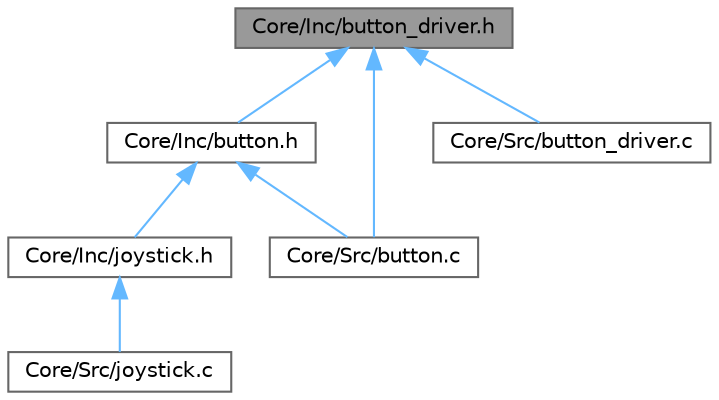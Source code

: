 digraph "Core/Inc/button_driver.h"
{
 // LATEX_PDF_SIZE
  bgcolor="transparent";
  edge [fontname=Helvetica,fontsize=10,labelfontname=Helvetica,labelfontsize=10];
  node [fontname=Helvetica,fontsize=10,shape=box,height=0.2,width=0.4];
  Node1 [id="Node000001",label="Core/Inc/button_driver.h",height=0.2,width=0.4,color="gray40", fillcolor="grey60", style="filled", fontcolor="black",tooltip="Driver for a push button. @hardware NucleoF446RE, mbed-016.1-application-shield."];
  Node1 -> Node2 [id="edge1_Node000001_Node000002",dir="back",color="steelblue1",style="solid",tooltip=" "];
  Node2 [id="Node000002",label="Core/Inc/button.h",height=0.2,width=0.4,color="grey40", fillcolor="white", style="filled",URL="$button_8h.html",tooltip="Driver for a push button. @hardware NucleoF446RE, mbed-016.1-application-shield."];
  Node2 -> Node3 [id="edge2_Node000002_Node000003",dir="back",color="steelblue1",style="solid",tooltip=" "];
  Node3 [id="Node000003",label="Core/Inc/joystick.h",height=0.2,width=0.4,color="grey40", fillcolor="white", style="filled",URL="$joystick_8h.html",tooltip="Driver for the joystick on a mbed-016.1-application-shield. @hardware NucleoF446RE,..."];
  Node3 -> Node4 [id="edge3_Node000003_Node000004",dir="back",color="steelblue1",style="solid",tooltip=" "];
  Node4 [id="Node000004",label="Core/Src/joystick.c",height=0.2,width=0.4,color="grey40", fillcolor="white", style="filled",URL="$joystick_8c.html",tooltip="Driver for the joystick on a mbed-016.1-application-shield. @hardware NucleoF446RE (RISING_EDGE),..."];
  Node2 -> Node5 [id="edge4_Node000002_Node000005",dir="back",color="steelblue1",style="solid",tooltip=" "];
  Node5 [id="Node000005",label="Core/Src/button.c",height=0.2,width=0.4,color="grey40", fillcolor="white", style="filled",URL="$button_8c.html",tooltip="Driver for a push button. @hardware NucleoF446RE, mbed-016.1-application-shield."];
  Node1 -> Node5 [id="edge5_Node000001_Node000005",dir="back",color="steelblue1",style="solid",tooltip=" "];
  Node1 -> Node6 [id="edge6_Node000001_Node000006",dir="back",color="steelblue1",style="solid",tooltip=" "];
  Node6 [id="Node000006",label="Core/Src/button_driver.c",height=0.2,width=0.4,color="grey40", fillcolor="white", style="filled",URL="$button__driver_8c.html",tooltip="Driver for a push button. IDE 1.6.0 hal_gpio changes on EDGE @hardware NucleoF446RE,..."];
}
